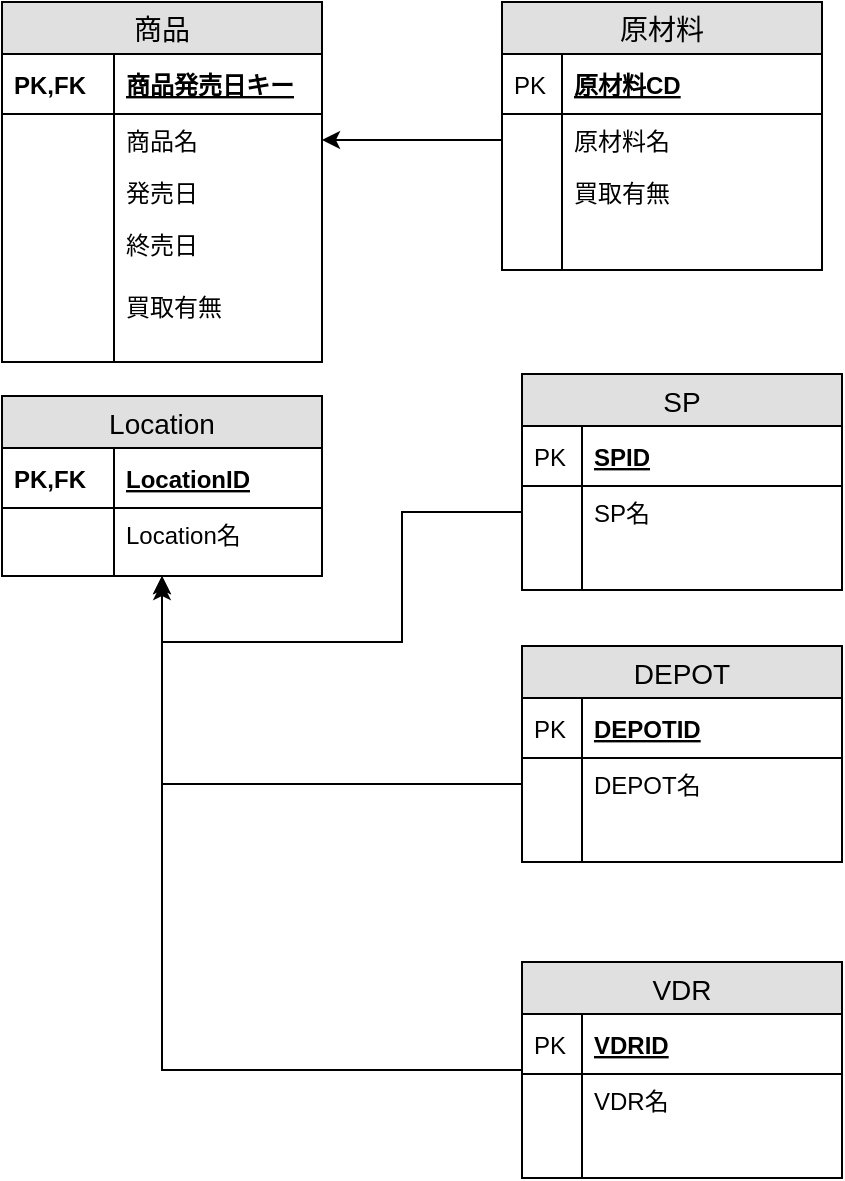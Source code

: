 <mxfile version="10.9.4" type="github"><diagram name="Page-1" id="e56a1550-8fbb-45ad-956c-1786394a9013"><mxGraphModel dx="2062" dy="764" grid="1" gridSize="10" guides="1" tooltips="1" connect="1" arrows="1" fold="1" page="1" pageScale="1" pageWidth="1100" pageHeight="850" background="#ffffff" math="0" shadow="0"><root><mxCell id="0"/><mxCell id="1" parent="0"/><mxCell id="QHdMc44s9FhLpH0v4eKT-12" value="原材料" style="swimlane;fontStyle=0;childLayout=stackLayout;horizontal=1;startSize=26;fillColor=#e0e0e0;horizontalStack=0;resizeParent=1;resizeParentMax=0;resizeLast=0;collapsible=1;marginBottom=0;swimlaneFillColor=#ffffff;align=center;fontSize=14;" vertex="1" parent="1"><mxGeometry x="280" y="80" width="160" height="134" as="geometry"/></mxCell><mxCell id="QHdMc44s9FhLpH0v4eKT-13" value="原材料CD" style="shape=partialRectangle;top=0;left=0;right=0;bottom=1;align=left;verticalAlign=middle;fillColor=none;spacingLeft=34;spacingRight=4;overflow=hidden;rotatable=0;points=[[0,0.5],[1,0.5]];portConstraint=eastwest;dropTarget=0;fontStyle=5;fontSize=12;" vertex="1" parent="QHdMc44s9FhLpH0v4eKT-12"><mxGeometry y="26" width="160" height="30" as="geometry"/></mxCell><mxCell id="QHdMc44s9FhLpH0v4eKT-14" value="PK" style="shape=partialRectangle;top=0;left=0;bottom=0;fillColor=none;align=left;verticalAlign=middle;spacingLeft=4;spacingRight=4;overflow=hidden;rotatable=0;points=[];portConstraint=eastwest;part=1;fontSize=12;" vertex="1" connectable="0" parent="QHdMc44s9FhLpH0v4eKT-13"><mxGeometry width="30" height="30" as="geometry"/></mxCell><mxCell id="QHdMc44s9FhLpH0v4eKT-15" value="原材料名" style="shape=partialRectangle;top=0;left=0;right=0;bottom=0;align=left;verticalAlign=top;fillColor=none;spacingLeft=34;spacingRight=4;overflow=hidden;rotatable=0;points=[[0,0.5],[1,0.5]];portConstraint=eastwest;dropTarget=0;fontSize=12;" vertex="1" parent="QHdMc44s9FhLpH0v4eKT-12"><mxGeometry y="56" width="160" height="26" as="geometry"/></mxCell><mxCell id="QHdMc44s9FhLpH0v4eKT-16" value="" style="shape=partialRectangle;top=0;left=0;bottom=0;fillColor=none;align=left;verticalAlign=top;spacingLeft=4;spacingRight=4;overflow=hidden;rotatable=0;points=[];portConstraint=eastwest;part=1;fontSize=12;" vertex="1" connectable="0" parent="QHdMc44s9FhLpH0v4eKT-15"><mxGeometry width="30" height="26" as="geometry"/></mxCell><mxCell id="QHdMc44s9FhLpH0v4eKT-19" value="買取有無" style="shape=partialRectangle;top=0;left=0;right=0;bottom=0;align=left;verticalAlign=top;fillColor=none;spacingLeft=34;spacingRight=4;overflow=hidden;rotatable=0;points=[[0,0.5],[1,0.5]];portConstraint=eastwest;dropTarget=0;fontSize=12;" vertex="1" parent="QHdMc44s9FhLpH0v4eKT-12"><mxGeometry y="82" width="160" height="26" as="geometry"/></mxCell><mxCell id="QHdMc44s9FhLpH0v4eKT-20" value="" style="shape=partialRectangle;top=0;left=0;bottom=0;fillColor=none;align=left;verticalAlign=top;spacingLeft=4;spacingRight=4;overflow=hidden;rotatable=0;points=[];portConstraint=eastwest;part=1;fontSize=12;" vertex="1" connectable="0" parent="QHdMc44s9FhLpH0v4eKT-19"><mxGeometry width="30" height="26" as="geometry"/></mxCell><mxCell id="QHdMc44s9FhLpH0v4eKT-17" value="" style="shape=partialRectangle;top=0;left=0;right=0;bottom=0;align=left;verticalAlign=top;fillColor=none;spacingLeft=34;spacingRight=4;overflow=hidden;rotatable=0;points=[[0,0.5],[1,0.5]];portConstraint=eastwest;dropTarget=0;fontSize=12;" vertex="1" parent="QHdMc44s9FhLpH0v4eKT-12"><mxGeometry y="108" width="160" height="26" as="geometry"/></mxCell><mxCell id="QHdMc44s9FhLpH0v4eKT-18" value="" style="shape=partialRectangle;top=0;left=0;bottom=0;fillColor=none;align=left;verticalAlign=top;spacingLeft=4;spacingRight=4;overflow=hidden;rotatable=0;points=[];portConstraint=eastwest;part=1;fontSize=12;" vertex="1" connectable="0" parent="QHdMc44s9FhLpH0v4eKT-17"><mxGeometry width="30" height="26" as="geometry"/></mxCell><mxCell id="QHdMc44s9FhLpH0v4eKT-30" value="商品" style="swimlane;fontStyle=0;childLayout=stackLayout;horizontal=1;startSize=26;fillColor=#e0e0e0;horizontalStack=0;resizeParent=1;resizeParentMax=0;resizeLast=0;collapsible=1;marginBottom=0;swimlaneFillColor=#ffffff;align=center;fontSize=14;" vertex="1" parent="1"><mxGeometry x="30" y="80" width="160" height="180" as="geometry"/></mxCell><mxCell id="QHdMc44s9FhLpH0v4eKT-33" value="商品発売日キー" style="shape=partialRectangle;top=0;left=0;right=0;bottom=1;align=left;verticalAlign=middle;fillColor=none;spacingLeft=60;spacingRight=4;overflow=hidden;rotatable=0;points=[[0,0.5],[1,0.5]];portConstraint=eastwest;dropTarget=0;fontStyle=5;fontSize=12;" vertex="1" parent="QHdMc44s9FhLpH0v4eKT-30"><mxGeometry y="26" width="160" height="30" as="geometry"/></mxCell><mxCell id="QHdMc44s9FhLpH0v4eKT-34" value="PK,FK" style="shape=partialRectangle;fontStyle=1;top=0;left=0;bottom=0;fillColor=none;align=left;verticalAlign=middle;spacingLeft=4;spacingRight=4;overflow=hidden;rotatable=0;points=[];portConstraint=eastwest;part=1;fontSize=12;" vertex="1" connectable="0" parent="QHdMc44s9FhLpH0v4eKT-33"><mxGeometry width="56" height="30" as="geometry"/></mxCell><mxCell id="QHdMc44s9FhLpH0v4eKT-35" value="商品名" style="shape=partialRectangle;top=0;left=0;right=0;bottom=0;align=left;verticalAlign=top;fillColor=none;spacingLeft=60;spacingRight=4;overflow=hidden;rotatable=0;points=[[0,0.5],[1,0.5]];portConstraint=eastwest;dropTarget=0;fontSize=12;" vertex="1" parent="QHdMc44s9FhLpH0v4eKT-30"><mxGeometry y="56" width="160" height="26" as="geometry"/></mxCell><mxCell id="QHdMc44s9FhLpH0v4eKT-36" value="" style="shape=partialRectangle;top=0;left=0;bottom=0;fillColor=none;align=left;verticalAlign=top;spacingLeft=4;spacingRight=4;overflow=hidden;rotatable=0;points=[];portConstraint=eastwest;part=1;fontSize=12;" vertex="1" connectable="0" parent="QHdMc44s9FhLpH0v4eKT-35"><mxGeometry width="56" height="26" as="geometry"/></mxCell><mxCell id="QHdMc44s9FhLpH0v4eKT-38" value="発売日" style="shape=partialRectangle;top=0;left=0;right=0;bottom=0;align=left;verticalAlign=top;fillColor=none;spacingLeft=60;spacingRight=4;overflow=hidden;rotatable=0;points=[[0,0.5],[1,0.5]];portConstraint=eastwest;dropTarget=0;fontSize=12;" vertex="1" parent="QHdMc44s9FhLpH0v4eKT-30"><mxGeometry y="82" width="160" height="26" as="geometry"/></mxCell><mxCell id="QHdMc44s9FhLpH0v4eKT-39" value="" style="shape=partialRectangle;top=0;left=0;bottom=0;fillColor=none;align=left;verticalAlign=top;spacingLeft=4;spacingRight=4;overflow=hidden;rotatable=0;points=[];portConstraint=eastwest;part=1;fontSize=12;" vertex="1" connectable="0" parent="QHdMc44s9FhLpH0v4eKT-38"><mxGeometry width="56" height="26" as="geometry"/></mxCell><mxCell id="QHdMc44s9FhLpH0v4eKT-40" value="終売日" style="shape=partialRectangle;top=0;left=0;right=0;bottom=0;align=left;verticalAlign=top;fillColor=none;spacingLeft=60;spacingRight=4;overflow=hidden;rotatable=0;points=[[0,0.5],[1,0.5]];portConstraint=eastwest;dropTarget=0;fontSize=12;" vertex="1" parent="QHdMc44s9FhLpH0v4eKT-30"><mxGeometry y="108" width="160" height="26" as="geometry"/></mxCell><mxCell id="QHdMc44s9FhLpH0v4eKT-41" value="" style="shape=partialRectangle;top=0;left=0;bottom=0;fillColor=none;align=left;verticalAlign=top;spacingLeft=4;spacingRight=4;overflow=hidden;rotatable=0;points=[];portConstraint=eastwest;part=1;fontSize=12;" vertex="1" connectable="0" parent="QHdMc44s9FhLpH0v4eKT-40"><mxGeometry width="56" height="26" as="geometry"/></mxCell><mxCell id="QHdMc44s9FhLpH0v4eKT-31" value="" style="shape=partialRectangle;top=0;left=0;right=0;bottom=0;align=left;verticalAlign=middle;fillColor=none;spacingLeft=60;spacingRight=4;overflow=hidden;rotatable=0;points=[[0,0.5],[1,0.5]];portConstraint=eastwest;dropTarget=0;fontStyle=5;fontSize=12;" vertex="1" parent="QHdMc44s9FhLpH0v4eKT-30"><mxGeometry y="134" width="160" height="46" as="geometry"/></mxCell><mxCell id="QHdMc44s9FhLpH0v4eKT-32" value="" style="shape=partialRectangle;fontStyle=1;top=0;left=0;bottom=0;fillColor=none;align=left;verticalAlign=middle;spacingLeft=4;spacingRight=4;overflow=hidden;rotatable=0;points=[];portConstraint=eastwest;part=1;fontSize=12;" vertex="1" connectable="0" parent="QHdMc44s9FhLpH0v4eKT-31"><mxGeometry width="56" height="46" as="geometry"/></mxCell><mxCell id="QHdMc44s9FhLpH0v4eKT-42" value="買取有無" style="shape=partialRectangle;top=0;left=0;right=0;bottom=0;align=left;verticalAlign=top;fillColor=none;spacingLeft=60;spacingRight=4;overflow=hidden;rotatable=0;points=[[0,0.5],[1,0.5]];portConstraint=eastwest;dropTarget=0;fontSize=12;" vertex="1" parent="1"><mxGeometry x="30" y="219" width="160" height="26" as="geometry"/></mxCell><mxCell id="QHdMc44s9FhLpH0v4eKT-43" value="" style="shape=partialRectangle;top=0;left=0;bottom=0;fillColor=none;align=left;verticalAlign=top;spacingLeft=4;spacingRight=4;overflow=hidden;rotatable=0;points=[];portConstraint=eastwest;part=1;fontSize=12;" vertex="1" connectable="0" parent="QHdMc44s9FhLpH0v4eKT-42"><mxGeometry width="56" height="26" as="geometry"/></mxCell><object label="" Relationship="Refrence" id="QHdMc44s9FhLpH0v4eKT-44"><mxCell style="edgeStyle=orthogonalEdgeStyle;rounded=0;orthogonalLoop=1;jettySize=auto;html=1;entryX=1;entryY=0.5;entryDx=0;entryDy=0;" edge="1" parent="1" source="QHdMc44s9FhLpH0v4eKT-15" target="QHdMc44s9FhLpH0v4eKT-35"><mxGeometry relative="1" as="geometry"/></mxCell></object><mxCell id="QHdMc44s9FhLpH0v4eKT-45" value="Location" style="swimlane;fontStyle=0;childLayout=stackLayout;horizontal=1;startSize=26;fillColor=#e0e0e0;horizontalStack=0;resizeParent=1;resizeParentMax=0;resizeLast=0;collapsible=1;marginBottom=0;swimlaneFillColor=#ffffff;align=center;fontSize=14;" vertex="1" parent="1"><mxGeometry x="30" y="277" width="160" height="90" as="geometry"/></mxCell><mxCell id="QHdMc44s9FhLpH0v4eKT-46" value="LocationID" style="shape=partialRectangle;top=0;left=0;right=0;bottom=1;align=left;verticalAlign=middle;fillColor=none;spacingLeft=60;spacingRight=4;overflow=hidden;rotatable=0;points=[[0,0.5],[1,0.5]];portConstraint=eastwest;dropTarget=0;fontStyle=5;fontSize=12;" vertex="1" parent="QHdMc44s9FhLpH0v4eKT-45"><mxGeometry y="26" width="160" height="30" as="geometry"/></mxCell><mxCell id="QHdMc44s9FhLpH0v4eKT-47" value="PK,FK" style="shape=partialRectangle;fontStyle=1;top=0;left=0;bottom=0;fillColor=none;align=left;verticalAlign=middle;spacingLeft=4;spacingRight=4;overflow=hidden;rotatable=0;points=[];portConstraint=eastwest;part=1;fontSize=12;" vertex="1" connectable="0" parent="QHdMc44s9FhLpH0v4eKT-46"><mxGeometry width="56" height="30" as="geometry"/></mxCell><mxCell id="QHdMc44s9FhLpH0v4eKT-48" value="Location名" style="shape=partialRectangle;top=0;left=0;right=0;bottom=0;align=left;verticalAlign=top;fillColor=none;spacingLeft=60;spacingRight=4;overflow=hidden;rotatable=0;points=[[0,0.5],[1,0.5]];portConstraint=eastwest;dropTarget=0;fontSize=12;" vertex="1" parent="QHdMc44s9FhLpH0v4eKT-45"><mxGeometry y="56" width="160" height="26" as="geometry"/></mxCell><mxCell id="QHdMc44s9FhLpH0v4eKT-49" value="" style="shape=partialRectangle;top=0;left=0;bottom=0;fillColor=none;align=left;verticalAlign=top;spacingLeft=4;spacingRight=4;overflow=hidden;rotatable=0;points=[];portConstraint=eastwest;part=1;fontSize=12;" vertex="1" connectable="0" parent="QHdMc44s9FhLpH0v4eKT-48"><mxGeometry width="56" height="26" as="geometry"/></mxCell><mxCell id="QHdMc44s9FhLpH0v4eKT-54" value="" style="shape=partialRectangle;top=0;left=0;right=0;bottom=0;align=left;verticalAlign=middle;fillColor=none;spacingLeft=60;spacingRight=4;overflow=hidden;rotatable=0;points=[[0,0.5],[1,0.5]];portConstraint=eastwest;dropTarget=0;fontStyle=5;fontSize=12;" vertex="1" parent="QHdMc44s9FhLpH0v4eKT-45"><mxGeometry y="82" width="160" height="8" as="geometry"/></mxCell><mxCell id="QHdMc44s9FhLpH0v4eKT-55" value="" style="shape=partialRectangle;fontStyle=1;top=0;left=0;bottom=0;fillColor=none;align=left;verticalAlign=middle;spacingLeft=4;spacingRight=4;overflow=hidden;rotatable=0;points=[];portConstraint=eastwest;part=1;fontSize=12;" vertex="1" connectable="0" parent="QHdMc44s9FhLpH0v4eKT-54"><mxGeometry width="56" height="8" as="geometry"/></mxCell><mxCell id="QHdMc44s9FhLpH0v4eKT-56" value="SP" style="swimlane;fontStyle=0;childLayout=stackLayout;horizontal=1;startSize=26;fillColor=#e0e0e0;horizontalStack=0;resizeParent=1;resizeParentMax=0;resizeLast=0;collapsible=1;marginBottom=0;swimlaneFillColor=#ffffff;align=center;fontSize=14;" vertex="1" parent="1"><mxGeometry x="290" y="266" width="160" height="108" as="geometry"/></mxCell><mxCell id="QHdMc44s9FhLpH0v4eKT-57" value="SPID" style="shape=partialRectangle;top=0;left=0;right=0;bottom=1;align=left;verticalAlign=middle;fillColor=none;spacingLeft=34;spacingRight=4;overflow=hidden;rotatable=0;points=[[0,0.5],[1,0.5]];portConstraint=eastwest;dropTarget=0;fontStyle=5;fontSize=12;" vertex="1" parent="QHdMc44s9FhLpH0v4eKT-56"><mxGeometry y="26" width="160" height="30" as="geometry"/></mxCell><mxCell id="QHdMc44s9FhLpH0v4eKT-58" value="PK" style="shape=partialRectangle;top=0;left=0;bottom=0;fillColor=none;align=left;verticalAlign=middle;spacingLeft=4;spacingRight=4;overflow=hidden;rotatable=0;points=[];portConstraint=eastwest;part=1;fontSize=12;" vertex="1" connectable="0" parent="QHdMc44s9FhLpH0v4eKT-57"><mxGeometry width="30" height="30" as="geometry"/></mxCell><mxCell id="QHdMc44s9FhLpH0v4eKT-59" value="SP名" style="shape=partialRectangle;top=0;left=0;right=0;bottom=0;align=left;verticalAlign=top;fillColor=none;spacingLeft=34;spacingRight=4;overflow=hidden;rotatable=0;points=[[0,0.5],[1,0.5]];portConstraint=eastwest;dropTarget=0;fontSize=12;" vertex="1" parent="QHdMc44s9FhLpH0v4eKT-56"><mxGeometry y="56" width="160" height="26" as="geometry"/></mxCell><mxCell id="QHdMc44s9FhLpH0v4eKT-60" value="" style="shape=partialRectangle;top=0;left=0;bottom=0;fillColor=none;align=left;verticalAlign=top;spacingLeft=4;spacingRight=4;overflow=hidden;rotatable=0;points=[];portConstraint=eastwest;part=1;fontSize=12;" vertex="1" connectable="0" parent="QHdMc44s9FhLpH0v4eKT-59"><mxGeometry width="30" height="26" as="geometry"/></mxCell><mxCell id="QHdMc44s9FhLpH0v4eKT-63" value="" style="shape=partialRectangle;top=0;left=0;right=0;bottom=0;align=left;verticalAlign=top;fillColor=none;spacingLeft=34;spacingRight=4;overflow=hidden;rotatable=0;points=[[0,0.5],[1,0.5]];portConstraint=eastwest;dropTarget=0;fontSize=12;" vertex="1" parent="QHdMc44s9FhLpH0v4eKT-56"><mxGeometry y="82" width="160" height="26" as="geometry"/></mxCell><mxCell id="QHdMc44s9FhLpH0v4eKT-64" value="" style="shape=partialRectangle;top=0;left=0;bottom=0;fillColor=none;align=left;verticalAlign=top;spacingLeft=4;spacingRight=4;overflow=hidden;rotatable=0;points=[];portConstraint=eastwest;part=1;fontSize=12;" vertex="1" connectable="0" parent="QHdMc44s9FhLpH0v4eKT-63"><mxGeometry width="30" height="26" as="geometry"/></mxCell><mxCell id="QHdMc44s9FhLpH0v4eKT-65" value="DEPOT" style="swimlane;fontStyle=0;childLayout=stackLayout;horizontal=1;startSize=26;fillColor=#e0e0e0;horizontalStack=0;resizeParent=1;resizeParentMax=0;resizeLast=0;collapsible=1;marginBottom=0;swimlaneFillColor=#ffffff;align=center;fontSize=14;" vertex="1" parent="1"><mxGeometry x="290" y="402" width="160" height="108" as="geometry"><mxRectangle x="290" y="402" width="80" height="26" as="alternateBounds"/></mxGeometry></mxCell><mxCell id="QHdMc44s9FhLpH0v4eKT-66" value="DEPOTID" style="shape=partialRectangle;top=0;left=0;right=0;bottom=1;align=left;verticalAlign=middle;fillColor=none;spacingLeft=34;spacingRight=4;overflow=hidden;rotatable=0;points=[[0,0.5],[1,0.5]];portConstraint=eastwest;dropTarget=0;fontStyle=5;fontSize=12;" vertex="1" parent="QHdMc44s9FhLpH0v4eKT-65"><mxGeometry y="26" width="160" height="30" as="geometry"/></mxCell><mxCell id="QHdMc44s9FhLpH0v4eKT-67" value="PK" style="shape=partialRectangle;top=0;left=0;bottom=0;fillColor=none;align=left;verticalAlign=middle;spacingLeft=4;spacingRight=4;overflow=hidden;rotatable=0;points=[];portConstraint=eastwest;part=1;fontSize=12;" vertex="1" connectable="0" parent="QHdMc44s9FhLpH0v4eKT-66"><mxGeometry width="30" height="30" as="geometry"/></mxCell><mxCell id="QHdMc44s9FhLpH0v4eKT-68" value="DEPOT名" style="shape=partialRectangle;top=0;left=0;right=0;bottom=0;align=left;verticalAlign=top;fillColor=none;spacingLeft=34;spacingRight=4;overflow=hidden;rotatable=0;points=[[0,0.5],[1,0.5]];portConstraint=eastwest;dropTarget=0;fontSize=12;" vertex="1" parent="QHdMc44s9FhLpH0v4eKT-65"><mxGeometry y="56" width="160" height="26" as="geometry"/></mxCell><mxCell id="QHdMc44s9FhLpH0v4eKT-69" value="" style="shape=partialRectangle;top=0;left=0;bottom=0;fillColor=none;align=left;verticalAlign=top;spacingLeft=4;spacingRight=4;overflow=hidden;rotatable=0;points=[];portConstraint=eastwest;part=1;fontSize=12;" vertex="1" connectable="0" parent="QHdMc44s9FhLpH0v4eKT-68"><mxGeometry width="30" height="26" as="geometry"/></mxCell><mxCell id="QHdMc44s9FhLpH0v4eKT-70" value="" style="shape=partialRectangle;top=0;left=0;right=0;bottom=0;align=left;verticalAlign=top;fillColor=none;spacingLeft=34;spacingRight=4;overflow=hidden;rotatable=0;points=[[0,0.5],[1,0.5]];portConstraint=eastwest;dropTarget=0;fontSize=12;" vertex="1" parent="QHdMc44s9FhLpH0v4eKT-65"><mxGeometry y="82" width="160" height="26" as="geometry"/></mxCell><mxCell id="QHdMc44s9FhLpH0v4eKT-71" value="" style="shape=partialRectangle;top=0;left=0;bottom=0;fillColor=none;align=left;verticalAlign=top;spacingLeft=4;spacingRight=4;overflow=hidden;rotatable=0;points=[];portConstraint=eastwest;part=1;fontSize=12;" vertex="1" connectable="0" parent="QHdMc44s9FhLpH0v4eKT-70"><mxGeometry width="30" height="26" as="geometry"/></mxCell><mxCell id="QHdMc44s9FhLpH0v4eKT-83" style="edgeStyle=orthogonalEdgeStyle;rounded=0;orthogonalLoop=1;jettySize=auto;html=1;" edge="1" parent="1" source="QHdMc44s9FhLpH0v4eKT-72" target="QHdMc44s9FhLpH0v4eKT-45"><mxGeometry relative="1" as="geometry"/></mxCell><mxCell id="QHdMc44s9FhLpH0v4eKT-72" value="VDR" style="swimlane;fontStyle=0;childLayout=stackLayout;horizontal=1;startSize=26;fillColor=#e0e0e0;horizontalStack=0;resizeParent=1;resizeParentMax=0;resizeLast=0;collapsible=1;marginBottom=0;swimlaneFillColor=#ffffff;align=center;fontSize=14;" vertex="1" parent="1"><mxGeometry x="290" y="560" width="160" height="108" as="geometry"><mxRectangle x="290" y="402" width="80" height="26" as="alternateBounds"/></mxGeometry></mxCell><mxCell id="QHdMc44s9FhLpH0v4eKT-73" value="VDRID" style="shape=partialRectangle;top=0;left=0;right=0;bottom=1;align=left;verticalAlign=middle;fillColor=none;spacingLeft=34;spacingRight=4;overflow=hidden;rotatable=0;points=[[0,0.5],[1,0.5]];portConstraint=eastwest;dropTarget=0;fontStyle=5;fontSize=12;" vertex="1" parent="QHdMc44s9FhLpH0v4eKT-72"><mxGeometry y="26" width="160" height="30" as="geometry"/></mxCell><mxCell id="QHdMc44s9FhLpH0v4eKT-74" value="PK" style="shape=partialRectangle;top=0;left=0;bottom=0;fillColor=none;align=left;verticalAlign=middle;spacingLeft=4;spacingRight=4;overflow=hidden;rotatable=0;points=[];portConstraint=eastwest;part=1;fontSize=12;" vertex="1" connectable="0" parent="QHdMc44s9FhLpH0v4eKT-73"><mxGeometry width="30" height="30" as="geometry"/></mxCell><mxCell id="QHdMc44s9FhLpH0v4eKT-75" value="VDR名" style="shape=partialRectangle;top=0;left=0;right=0;bottom=0;align=left;verticalAlign=top;fillColor=none;spacingLeft=34;spacingRight=4;overflow=hidden;rotatable=0;points=[[0,0.5],[1,0.5]];portConstraint=eastwest;dropTarget=0;fontSize=12;" vertex="1" parent="QHdMc44s9FhLpH0v4eKT-72"><mxGeometry y="56" width="160" height="26" as="geometry"/></mxCell><mxCell id="QHdMc44s9FhLpH0v4eKT-76" value="" style="shape=partialRectangle;top=0;left=0;bottom=0;fillColor=none;align=left;verticalAlign=top;spacingLeft=4;spacingRight=4;overflow=hidden;rotatable=0;points=[];portConstraint=eastwest;part=1;fontSize=12;" vertex="1" connectable="0" parent="QHdMc44s9FhLpH0v4eKT-75"><mxGeometry width="30" height="26" as="geometry"/></mxCell><mxCell id="QHdMc44s9FhLpH0v4eKT-77" value="" style="shape=partialRectangle;top=0;left=0;right=0;bottom=0;align=left;verticalAlign=top;fillColor=none;spacingLeft=34;spacingRight=4;overflow=hidden;rotatable=0;points=[[0,0.5],[1,0.5]];portConstraint=eastwest;dropTarget=0;fontSize=12;" vertex="1" parent="QHdMc44s9FhLpH0v4eKT-72"><mxGeometry y="82" width="160" height="26" as="geometry"/></mxCell><mxCell id="QHdMc44s9FhLpH0v4eKT-78" value="" style="shape=partialRectangle;top=0;left=0;bottom=0;fillColor=none;align=left;verticalAlign=top;spacingLeft=4;spacingRight=4;overflow=hidden;rotatable=0;points=[];portConstraint=eastwest;part=1;fontSize=12;" vertex="1" connectable="0" parent="QHdMc44s9FhLpH0v4eKT-77"><mxGeometry width="30" height="26" as="geometry"/></mxCell><mxCell id="QHdMc44s9FhLpH0v4eKT-81" style="edgeStyle=orthogonalEdgeStyle;rounded=0;orthogonalLoop=1;jettySize=auto;html=1;" edge="1" parent="1" source="QHdMc44s9FhLpH0v4eKT-59"><mxGeometry relative="1" as="geometry"><mxPoint x="110" y="370" as="targetPoint"/><Array as="points"><mxPoint x="230" y="335"/><mxPoint x="230" y="400"/><mxPoint x="110" y="400"/></Array></mxGeometry></mxCell><mxCell id="QHdMc44s9FhLpH0v4eKT-82" style="edgeStyle=orthogonalEdgeStyle;rounded=0;orthogonalLoop=1;jettySize=auto;html=1;" edge="1" parent="1" source="QHdMc44s9FhLpH0v4eKT-68" target="QHdMc44s9FhLpH0v4eKT-45"><mxGeometry relative="1" as="geometry"/></mxCell></root></mxGraphModel></diagram></mxfile>